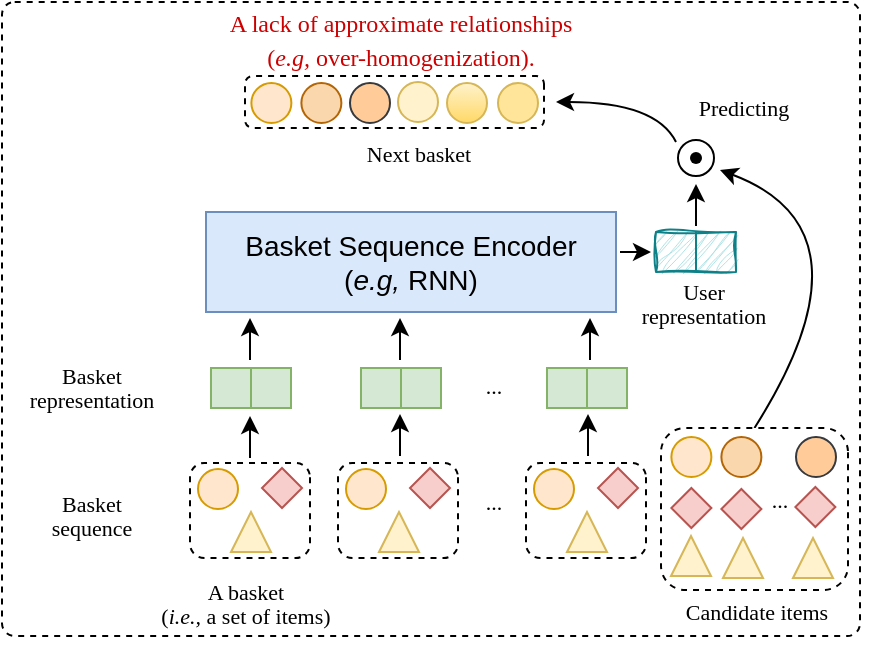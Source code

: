 <mxfile version="20.8.20" type="github">
  <diagram name="第 1 页" id="_2f5QNMzvRTS557bPFPs">
    <mxGraphModel dx="1050" dy="549" grid="1" gridSize="10" guides="1" tooltips="1" connect="1" arrows="1" fold="1" page="1" pageScale="1" pageWidth="440" pageHeight="330" math="0" shadow="0">
      <root>
        <mxCell id="0" />
        <mxCell id="1" parent="0" />
        <mxCell id="nBj8Sq1s9AOuQ2A9tJ7z-1" value="" style="rounded=1;whiteSpace=wrap;html=1;fontFamily=Comic Sans MS;fontSize=12;dashed=1;arcSize=2;" vertex="1" parent="1">
          <mxGeometry x="2" y="3" width="429" height="317" as="geometry" />
        </mxCell>
        <mxCell id="7nCtvXywuRJka1eDzNRe-1" value="&lt;p style=&quot;line-height: 0%;&quot;&gt;&lt;font face=&quot;Comic Sans MS&quot; style=&quot;font-size: 11px;&quot;&gt;A basket&lt;/font&gt;&lt;/p&gt;&lt;p style=&quot;line-height: 0%;&quot;&gt;&lt;font face=&quot;Comic Sans MS&quot; style=&quot;font-size: 11px;&quot;&gt;(&lt;i&gt;i.e.,&lt;/i&gt; a set of items)&lt;/font&gt;&lt;/p&gt;" style="text;strokeColor=none;align=center;fillColor=none;html=1;verticalAlign=middle;whiteSpace=wrap;rounded=0;dashed=1;" parent="1" vertex="1">
          <mxGeometry x="45.5" y="286" width="156" height="33.5" as="geometry" />
        </mxCell>
        <mxCell id="7nCtvXywuRJka1eDzNRe-2" value="&lt;p style=&quot;line-height: 0%;&quot;&gt;&lt;font face=&quot;Comic Sans MS&quot; style=&quot;font-size: 11px;&quot;&gt;Basket&lt;/font&gt;&lt;/p&gt;&lt;p style=&quot;line-height: 0%;&quot;&gt;&lt;font face=&quot;Comic Sans MS&quot; style=&quot;font-size: 11px;&quot;&gt;sequence&lt;/font&gt;&lt;/p&gt;" style="text;strokeColor=none;align=center;fillColor=none;html=1;verticalAlign=middle;whiteSpace=wrap;rounded=0;dashed=1;" parent="1" vertex="1">
          <mxGeometry x="17" y="244" width="60" height="30" as="geometry" />
        </mxCell>
        <mxCell id="7nCtvXywuRJka1eDzNRe-7" value="&lt;p style=&quot;line-height: 0%;&quot;&gt;&lt;font face=&quot;Comic Sans MS&quot; style=&quot;font-size: 11px;&quot;&gt;Basket&lt;/font&gt;&lt;/p&gt;&lt;p style=&quot;line-height: 0%;&quot;&gt;&lt;font face=&quot;Comic Sans MS&quot;&gt;&lt;span style=&quot;font-size: 11px;&quot;&gt;representation&lt;/span&gt;&lt;/font&gt;&lt;/p&gt;" style="text;strokeColor=none;align=center;fillColor=none;html=1;verticalAlign=middle;whiteSpace=wrap;rounded=0;dashed=1;" parent="1" vertex="1">
          <mxGeometry x="17" y="180" width="60" height="30" as="geometry" />
        </mxCell>
        <mxCell id="7nCtvXywuRJka1eDzNRe-9" value="" style="group;fillColor=#d5e8d4;strokeColor=#82b366;" parent="1" vertex="1" connectable="0">
          <mxGeometry x="181.5" y="186" width="40" height="20" as="geometry" />
        </mxCell>
        <mxCell id="7nCtvXywuRJka1eDzNRe-10" value="" style="rounded=0;whiteSpace=wrap;html=1;fontFamily=Comic Sans MS;fontSize=11;fillColor=#d5e8d4;strokeColor=#82b366;" parent="7nCtvXywuRJka1eDzNRe-9" vertex="1">
          <mxGeometry width="40" height="20" as="geometry" />
        </mxCell>
        <mxCell id="7nCtvXywuRJka1eDzNRe-11" value="" style="endArrow=none;html=1;rounded=0;fontFamily=Comic Sans MS;fontSize=11;entryX=0.5;entryY=0;entryDx=0;entryDy=0;exitX=0.5;exitY=1;exitDx=0;exitDy=0;fillColor=#d5e8d4;strokeColor=#82b366;" parent="7nCtvXywuRJka1eDzNRe-9" source="7nCtvXywuRJka1eDzNRe-10" target="7nCtvXywuRJka1eDzNRe-10" edge="1">
          <mxGeometry width="50" height="50" relative="1" as="geometry">
            <mxPoint x="-50" y="90" as="sourcePoint" />
            <mxPoint y="40" as="targetPoint" />
          </mxGeometry>
        </mxCell>
        <mxCell id="7nCtvXywuRJka1eDzNRe-13" value="" style="group;fillColor=#d5e8d4;strokeColor=#82b366;" parent="1" vertex="1" connectable="0">
          <mxGeometry x="274.5" y="186" width="40" height="20" as="geometry" />
        </mxCell>
        <mxCell id="7nCtvXywuRJka1eDzNRe-14" value="" style="rounded=0;whiteSpace=wrap;html=1;fontFamily=Comic Sans MS;fontSize=11;fillColor=#d5e8d4;strokeColor=#82b366;" parent="7nCtvXywuRJka1eDzNRe-13" vertex="1">
          <mxGeometry width="40" height="20" as="geometry" />
        </mxCell>
        <mxCell id="7nCtvXywuRJka1eDzNRe-15" value="" style="endArrow=none;html=1;rounded=0;fontFamily=Comic Sans MS;fontSize=11;entryX=0.5;entryY=0;entryDx=0;entryDy=0;exitX=0.5;exitY=1;exitDx=0;exitDy=0;fillColor=#d5e8d4;strokeColor=#82b366;" parent="7nCtvXywuRJka1eDzNRe-13" source="7nCtvXywuRJka1eDzNRe-14" target="7nCtvXywuRJka1eDzNRe-14" edge="1">
          <mxGeometry width="50" height="50" relative="1" as="geometry">
            <mxPoint x="-50" y="90" as="sourcePoint" />
            <mxPoint y="40" as="targetPoint" />
          </mxGeometry>
        </mxCell>
        <mxCell id="7nCtvXywuRJka1eDzNRe-17" value="&lt;p style=&quot;line-height: 0%;&quot;&gt;&lt;font face=&quot;Comic Sans MS&quot;&gt;&lt;span style=&quot;font-size: 11px;&quot;&gt;...&lt;/span&gt;&lt;/font&gt;&lt;/p&gt;" style="text;strokeColor=none;align=center;fillColor=none;html=1;verticalAlign=middle;whiteSpace=wrap;rounded=0;dashed=1;" parent="1" vertex="1">
          <mxGeometry x="233" y="237" width="30" height="30" as="geometry" />
        </mxCell>
        <mxCell id="7nCtvXywuRJka1eDzNRe-20" value="&lt;font face=&quot;Helvetica&quot;&gt;&lt;font style=&quot;font-size: 14px;&quot;&gt;Basket Sequence Encoder&lt;br&gt;(&lt;i&gt;e.g,&lt;/i&gt; RNN)&lt;/font&gt;&lt;br&gt;&lt;/font&gt;" style="rounded=0;whiteSpace=wrap;html=1;fontFamily=Comic Sans MS;fontSize=11;fillColor=#dae8fc;strokeColor=#6c8ebf;" parent="1" vertex="1">
          <mxGeometry x="104" y="108" width="205" height="50" as="geometry" />
        </mxCell>
        <mxCell id="7nCtvXywuRJka1eDzNRe-23" value="" style="endArrow=classic;html=1;rounded=0;fontFamily=Comic Sans MS;fontSize=11;" parent="1" edge="1">
          <mxGeometry width="50" height="50" relative="1" as="geometry">
            <mxPoint x="126" y="182" as="sourcePoint" />
            <mxPoint x="126" y="161" as="targetPoint" />
            <Array as="points" />
          </mxGeometry>
        </mxCell>
        <mxCell id="7nCtvXywuRJka1eDzNRe-30" value="" style="endArrow=classic;html=1;rounded=0;fontFamily=Comic Sans MS;fontSize=11;entryX=0;entryY=0.5;entryDx=0;entryDy=0;exitX=1;exitY=0.5;exitDx=0;exitDy=0;" parent="1" edge="1">
          <mxGeometry width="50" height="50" relative="1" as="geometry">
            <mxPoint x="311" y="128" as="sourcePoint" />
            <mxPoint x="326.5" y="128" as="targetPoint" />
            <Array as="points" />
          </mxGeometry>
        </mxCell>
        <mxCell id="7nCtvXywuRJka1eDzNRe-31" value="&lt;p style=&quot;line-height: 0%;&quot;&gt;&lt;font face=&quot;Comic Sans MS&quot;&gt;&lt;span style=&quot;font-size: 11px;&quot;&gt;User&lt;/span&gt;&lt;/font&gt;&lt;/p&gt;&lt;p style=&quot;line-height: 0%;&quot;&gt;&lt;font face=&quot;Comic Sans MS&quot;&gt;&lt;span style=&quot;font-size: 11px;&quot;&gt;representation&lt;/span&gt;&lt;/font&gt;&lt;/p&gt;" style="text;strokeColor=none;align=center;fillColor=none;html=1;verticalAlign=middle;whiteSpace=wrap;rounded=0;dashed=1;" parent="1" vertex="1">
          <mxGeometry x="312.5" y="142" width="80" height="22" as="geometry" />
        </mxCell>
        <mxCell id="7nCtvXywuRJka1eDzNRe-32" value="" style="group" parent="1" vertex="1" connectable="0">
          <mxGeometry x="339" y="71" width="20" height="20" as="geometry" />
        </mxCell>
        <mxCell id="7nCtvXywuRJka1eDzNRe-33" value="" style="ellipse;whiteSpace=wrap;html=1;aspect=fixed;fontFamily=Comic Sans MS;fontSize=11;" parent="7nCtvXywuRJka1eDzNRe-32" vertex="1">
          <mxGeometry x="1" y="1" width="18" height="18" as="geometry" />
        </mxCell>
        <mxCell id="7nCtvXywuRJka1eDzNRe-34" value="" style="shape=waypoint;sketch=0;fillStyle=solid;size=6;pointerEvents=1;points=[];fillColor=none;resizable=0;rotatable=0;perimeter=centerPerimeter;snapToPoint=1;fontFamily=Comic Sans MS;fontSize=3;" parent="7nCtvXywuRJka1eDzNRe-32" vertex="1">
          <mxGeometry width="20" height="20" as="geometry" />
        </mxCell>
        <mxCell id="7nCtvXywuRJka1eDzNRe-35" value="" style="rounded=0;whiteSpace=wrap;html=1;fontFamily=Comic Sans MS;fontSize=11;fillColor=#b0e3e6;strokeColor=#0e8088;container=0;sketch=1;curveFitting=1;jiggle=2;" parent="1" vertex="1">
          <mxGeometry x="329" y="118" width="40" height="20" as="geometry" />
        </mxCell>
        <mxCell id="7nCtvXywuRJka1eDzNRe-36" value="" style="endArrow=none;html=1;rounded=0;fontFamily=Comic Sans MS;fontSize=11;entryX=0.5;entryY=0;entryDx=0;entryDy=0;exitX=0.5;exitY=1;exitDx=0;exitDy=0;fillColor=#b0e3e6;strokeColor=#0e8088;" parent="1" source="7nCtvXywuRJka1eDzNRe-35" target="7nCtvXywuRJka1eDzNRe-35" edge="1">
          <mxGeometry width="50" height="50" relative="1" as="geometry">
            <mxPoint x="84" y="35" as="sourcePoint" />
            <mxPoint x="134" y="-15" as="targetPoint" />
          </mxGeometry>
        </mxCell>
        <mxCell id="7nCtvXywuRJka1eDzNRe-37" value="" style="curved=1;endArrow=classic;html=1;rounded=1;fontFamily=Comic Sans MS;fontSize=3;startSize=1;endSize=6;exitX=0;exitY=0.5;exitDx=0;exitDy=0;" parent="1" source="7nCtvXywuRJka1eDzNRe-58" edge="1">
          <mxGeometry width="50" height="50" relative="1" as="geometry">
            <mxPoint x="349" y="-29" as="sourcePoint" />
            <mxPoint x="361" y="87" as="targetPoint" />
            <Array as="points">
              <mxPoint x="441" y="117" />
            </Array>
          </mxGeometry>
        </mxCell>
        <mxCell id="7nCtvXywuRJka1eDzNRe-57" value="" style="group" parent="1" vertex="1" connectable="0">
          <mxGeometry x="331.5" y="215" width="103" height="81" as="geometry" />
        </mxCell>
        <mxCell id="7nCtvXywuRJka1eDzNRe-58" value="" style="rounded=1;whiteSpace=wrap;html=1;dashed=1;direction=south;container=0;" parent="7nCtvXywuRJka1eDzNRe-57" vertex="1">
          <mxGeometry y="1" width="93.5" height="81" as="geometry" />
        </mxCell>
        <mxCell id="7nCtvXywuRJka1eDzNRe-59" value="" style="ellipse;whiteSpace=wrap;html=1;aspect=fixed;fillColor=#ffe6cc;strokeColor=#d79b00;container=0;" parent="7nCtvXywuRJka1eDzNRe-57" vertex="1">
          <mxGeometry x="5.188" y="5.5" width="20" height="20" as="geometry" />
        </mxCell>
        <mxCell id="7nCtvXywuRJka1eDzNRe-60" value="" style="ellipse;whiteSpace=wrap;html=1;aspect=fixed;fillColor=#fad7ac;strokeColor=#b46504;container=0;" parent="7nCtvXywuRJka1eDzNRe-57" vertex="1">
          <mxGeometry x="30.188" y="5.5" width="20" height="20" as="geometry" />
        </mxCell>
        <mxCell id="7nCtvXywuRJka1eDzNRe-64" value="" style="ellipse;whiteSpace=wrap;html=1;aspect=fixed;fillColor=#ffcc99;container=0;strokeColor=#36393d;" parent="7nCtvXywuRJka1eDzNRe-57" vertex="1">
          <mxGeometry x="67.498" y="5.5" width="20" height="20" as="geometry" />
        </mxCell>
        <mxCell id="7nCtvXywuRJka1eDzNRe-65" value="&lt;p style=&quot;line-height: 0%;&quot;&gt;&lt;font face=&quot;Comic Sans MS&quot;&gt;&lt;span style=&quot;font-size: 11px;&quot;&gt;...&lt;/span&gt;&lt;/font&gt;&lt;/p&gt;" style="text;strokeColor=none;align=center;fillColor=none;html=1;verticalAlign=middle;whiteSpace=wrap;rounded=0;dashed=1;" parent="7nCtvXywuRJka1eDzNRe-57" vertex="1">
          <mxGeometry x="44.5" y="21" width="30" height="30" as="geometry" />
        </mxCell>
        <mxCell id="7nCtvXywuRJka1eDzNRe-69" value="&lt;p style=&quot;line-height: 0%;&quot;&gt;&lt;span style=&quot;font-size: 11px; font-family: &amp;quot;Comic Sans MS&amp;quot;; background-color: initial;&quot;&gt;Candidate items&lt;/span&gt;&lt;/p&gt;" style="text;strokeColor=none;align=center;fillColor=none;html=1;verticalAlign=middle;whiteSpace=wrap;rounded=0;dashed=1;" parent="7nCtvXywuRJka1eDzNRe-57" vertex="1">
          <mxGeometry x="-4" y="75" width="103" height="33.5" as="geometry" />
        </mxCell>
        <mxCell id="7nCtvXywuRJka1eDzNRe-116" value="" style="rhombus;whiteSpace=wrap;html=1;fontFamily=Comic Sans MS;fontSize=14;fillColor=#f8cecc;strokeColor=#b85450;container=0;" parent="7nCtvXywuRJka1eDzNRe-57" vertex="1">
          <mxGeometry x="5.19" y="31" width="20" height="20" as="geometry" />
        </mxCell>
        <mxCell id="7nCtvXywuRJka1eDzNRe-117" value="" style="rhombus;whiteSpace=wrap;html=1;fontFamily=Comic Sans MS;fontSize=14;fillColor=#f8cecc;strokeColor=#b85450;container=0;" parent="7nCtvXywuRJka1eDzNRe-57" vertex="1">
          <mxGeometry x="30.19" y="31.5" width="20" height="20" as="geometry" />
        </mxCell>
        <mxCell id="7nCtvXywuRJka1eDzNRe-70" value="&lt;p style=&quot;line-height: 0%;&quot;&gt;&lt;font face=&quot;Comic Sans MS&quot;&gt;&lt;span style=&quot;font-size: 11px;&quot;&gt;Predicting&lt;/span&gt;&lt;/font&gt;&lt;/p&gt;" style="text;strokeColor=none;align=center;fillColor=none;html=1;verticalAlign=middle;whiteSpace=wrap;rounded=0;dashed=1;" parent="1" vertex="1">
          <mxGeometry x="332.5" y="44" width="80" height="22" as="geometry" />
        </mxCell>
        <mxCell id="7nCtvXywuRJka1eDzNRe-71" value="" style="rounded=1;whiteSpace=wrap;html=1;dashed=1;direction=south;container=0;" parent="1" vertex="1">
          <mxGeometry x="123.5" y="40" width="149.5" height="26" as="geometry" />
        </mxCell>
        <mxCell id="7nCtvXywuRJka1eDzNRe-72" value="" style="curved=1;endArrow=classic;html=1;rounded=1;fontFamily=Comic Sans MS;fontSize=3;startSize=1;endSize=6;" parent="1" edge="1">
          <mxGeometry width="50" height="50" relative="1" as="geometry">
            <mxPoint x="339" y="73" as="sourcePoint" />
            <mxPoint x="279" y="53" as="targetPoint" />
            <Array as="points">
              <mxPoint x="329" y="53" />
            </Array>
          </mxGeometry>
        </mxCell>
        <mxCell id="7nCtvXywuRJka1eDzNRe-73" value="&lt;p style=&quot;line-height: 0%;&quot;&gt;&lt;span style=&quot;font-size: 11px; font-family: &amp;quot;Comic Sans MS&amp;quot;; background-color: initial;&quot;&gt;Next basket&lt;/span&gt;&lt;/p&gt;" style="text;strokeColor=none;align=center;fillColor=none;html=1;verticalAlign=middle;whiteSpace=wrap;rounded=0;dashed=1;" parent="1" vertex="1">
          <mxGeometry x="158.5" y="66" width="103" height="23.5" as="geometry" />
        </mxCell>
        <mxCell id="7nCtvXywuRJka1eDzNRe-74" value="" style="ellipse;whiteSpace=wrap;html=1;aspect=fixed;fillColor=#ffe6cc;strokeColor=#d79b00;container=0;" parent="1" vertex="1">
          <mxGeometry x="126.688" y="43.5" width="20" height="20" as="geometry" />
        </mxCell>
        <mxCell id="7nCtvXywuRJka1eDzNRe-75" value="" style="ellipse;whiteSpace=wrap;html=1;aspect=fixed;fillColor=#fad7ac;strokeColor=#b46504;container=0;" parent="1" vertex="1">
          <mxGeometry x="151.688" y="43.5" width="20" height="20" as="geometry" />
        </mxCell>
        <mxCell id="7nCtvXywuRJka1eDzNRe-76" value="" style="ellipse;whiteSpace=wrap;html=1;aspect=fixed;fillColor=#ffcc99;container=0;strokeColor=#36393d;" parent="1" vertex="1">
          <mxGeometry x="175.998" y="43.5" width="20" height="20" as="geometry" />
        </mxCell>
        <mxCell id="7nCtvXywuRJka1eDzNRe-77" value="" style="ellipse;whiteSpace=wrap;html=1;aspect=fixed;fillColor=#fff2cc;strokeColor=#d6b656;container=0;" parent="1" vertex="1">
          <mxGeometry x="200" y="43" width="20" height="20" as="geometry" />
        </mxCell>
        <mxCell id="7nCtvXywuRJka1eDzNRe-78" value="" style="ellipse;whiteSpace=wrap;html=1;aspect=fixed;fillColor=#fff2cc;strokeColor=#d6b656;container=0;gradientColor=#ffd966;" parent="1" vertex="1">
          <mxGeometry x="224.5" y="43.5" width="20" height="20" as="geometry" />
        </mxCell>
        <mxCell id="7nCtvXywuRJka1eDzNRe-79" value="" style="ellipse;whiteSpace=wrap;html=1;aspect=fixed;fillColor=#FFE599;strokeColor=#d6b656;container=0;" parent="1" vertex="1">
          <mxGeometry x="250" y="43.5" width="20" height="20" as="geometry" />
        </mxCell>
        <mxCell id="7nCtvXywuRJka1eDzNRe-86" value="" style="rounded=1;whiteSpace=wrap;html=1;dashed=1;direction=south;container=0;" parent="1" vertex="1">
          <mxGeometry x="96" y="233.5" width="60" height="47.5" as="geometry" />
        </mxCell>
        <mxCell id="7nCtvXywuRJka1eDzNRe-87" value="" style="ellipse;whiteSpace=wrap;html=1;aspect=fixed;fillColor=#ffe6cc;strokeColor=#d79b00;container=0;" parent="1" vertex="1">
          <mxGeometry x="100" y="236.5" width="20" height="20" as="geometry" />
        </mxCell>
        <mxCell id="7nCtvXywuRJka1eDzNRe-88" value="" style="triangle;whiteSpace=wrap;html=1;fontFamily=Comic Sans MS;fontSize=14;direction=north;fillColor=#fff2cc;strokeColor=#d6b656;container=0;" parent="1" vertex="1">
          <mxGeometry x="116.5" y="258" width="20" height="20" as="geometry" />
        </mxCell>
        <mxCell id="7nCtvXywuRJka1eDzNRe-89" value="" style="rhombus;whiteSpace=wrap;html=1;fontFamily=Comic Sans MS;fontSize=14;fillColor=#f8cecc;strokeColor=#b85450;container=0;" parent="1" vertex="1">
          <mxGeometry x="132" y="236" width="20" height="20" as="geometry" />
        </mxCell>
        <mxCell id="7nCtvXywuRJka1eDzNRe-94" value="" style="rounded=1;whiteSpace=wrap;html=1;dashed=1;direction=south;container=0;" parent="1" vertex="1">
          <mxGeometry x="170" y="233.5" width="60" height="47.5" as="geometry" />
        </mxCell>
        <mxCell id="7nCtvXywuRJka1eDzNRe-95" value="" style="ellipse;whiteSpace=wrap;html=1;aspect=fixed;fillColor=#ffe6cc;strokeColor=#d79b00;container=0;" parent="1" vertex="1">
          <mxGeometry x="174" y="236.5" width="20" height="20" as="geometry" />
        </mxCell>
        <mxCell id="7nCtvXywuRJka1eDzNRe-96" value="" style="triangle;whiteSpace=wrap;html=1;fontFamily=Comic Sans MS;fontSize=14;direction=north;fillColor=#fff2cc;strokeColor=#d6b656;container=0;" parent="1" vertex="1">
          <mxGeometry x="190.5" y="258" width="20" height="20" as="geometry" />
        </mxCell>
        <mxCell id="7nCtvXywuRJka1eDzNRe-97" value="" style="rhombus;whiteSpace=wrap;html=1;fontFamily=Comic Sans MS;fontSize=14;fillColor=#f8cecc;strokeColor=#b85450;container=0;" parent="1" vertex="1">
          <mxGeometry x="206" y="236" width="20" height="20" as="geometry" />
        </mxCell>
        <mxCell id="7nCtvXywuRJka1eDzNRe-98" value="" style="rounded=1;whiteSpace=wrap;html=1;dashed=1;direction=south;container=0;" parent="1" vertex="1">
          <mxGeometry x="264" y="233.5" width="60" height="47.5" as="geometry" />
        </mxCell>
        <mxCell id="7nCtvXywuRJka1eDzNRe-99" value="" style="ellipse;whiteSpace=wrap;html=1;aspect=fixed;fillColor=#ffe6cc;strokeColor=#d79b00;container=0;" parent="1" vertex="1">
          <mxGeometry x="268" y="236.5" width="20" height="20" as="geometry" />
        </mxCell>
        <mxCell id="7nCtvXywuRJka1eDzNRe-100" value="" style="triangle;whiteSpace=wrap;html=1;fontFamily=Comic Sans MS;fontSize=14;direction=north;fillColor=#fff2cc;strokeColor=#d6b656;container=0;" parent="1" vertex="1">
          <mxGeometry x="284.5" y="258" width="20" height="20" as="geometry" />
        </mxCell>
        <mxCell id="7nCtvXywuRJka1eDzNRe-101" value="" style="rhombus;whiteSpace=wrap;html=1;fontFamily=Comic Sans MS;fontSize=14;fillColor=#f8cecc;strokeColor=#b85450;container=0;" parent="1" vertex="1">
          <mxGeometry x="300" y="236" width="20" height="20" as="geometry" />
        </mxCell>
        <mxCell id="7nCtvXywuRJka1eDzNRe-102" value="" style="endArrow=classic;html=1;rounded=0;fontFamily=Comic Sans MS;fontSize=11;" parent="1" edge="1">
          <mxGeometry width="50" height="50" relative="1" as="geometry">
            <mxPoint x="201" y="182" as="sourcePoint" />
            <mxPoint x="201" y="161" as="targetPoint" />
            <Array as="points" />
          </mxGeometry>
        </mxCell>
        <mxCell id="7nCtvXywuRJka1eDzNRe-103" value="" style="endArrow=classic;html=1;rounded=0;fontFamily=Comic Sans MS;fontSize=11;" parent="1" edge="1">
          <mxGeometry width="50" height="50" relative="1" as="geometry">
            <mxPoint x="296" y="182" as="sourcePoint" />
            <mxPoint x="296" y="161" as="targetPoint" />
            <Array as="points" />
          </mxGeometry>
        </mxCell>
        <mxCell id="7nCtvXywuRJka1eDzNRe-105" value="" style="endArrow=classic;html=1;rounded=0;fontFamily=Comic Sans MS;fontSize=11;" parent="1" edge="1">
          <mxGeometry width="50" height="50" relative="1" as="geometry">
            <mxPoint x="201" y="230" as="sourcePoint" />
            <mxPoint x="201" y="209" as="targetPoint" />
            <Array as="points" />
          </mxGeometry>
        </mxCell>
        <mxCell id="7nCtvXywuRJka1eDzNRe-106" value="" style="endArrow=classic;html=1;rounded=0;fontFamily=Comic Sans MS;fontSize=11;" parent="1" edge="1">
          <mxGeometry width="50" height="50" relative="1" as="geometry">
            <mxPoint x="295" y="230" as="sourcePoint" />
            <mxPoint x="295" y="209" as="targetPoint" />
            <Array as="points" />
          </mxGeometry>
        </mxCell>
        <mxCell id="7nCtvXywuRJka1eDzNRe-109" value="" style="endArrow=classic;html=1;rounded=0;fontFamily=Comic Sans MS;fontSize=11;" parent="1" edge="1">
          <mxGeometry width="50" height="50" relative="1" as="geometry">
            <mxPoint x="126" y="231" as="sourcePoint" />
            <mxPoint x="126" y="210" as="targetPoint" />
            <Array as="points" />
          </mxGeometry>
        </mxCell>
        <mxCell id="7nCtvXywuRJka1eDzNRe-110" value="" style="group;fillColor=#d5e8d4;strokeColor=#82b366;" parent="1" vertex="1" connectable="0">
          <mxGeometry x="106.5" y="186" width="40" height="20" as="geometry" />
        </mxCell>
        <mxCell id="7nCtvXywuRJka1eDzNRe-111" value="" style="rounded=0;whiteSpace=wrap;html=1;fontFamily=Comic Sans MS;fontSize=11;fillColor=#d5e8d4;strokeColor=#82b366;" parent="7nCtvXywuRJka1eDzNRe-110" vertex="1">
          <mxGeometry width="40" height="20" as="geometry" />
        </mxCell>
        <mxCell id="7nCtvXywuRJka1eDzNRe-112" value="" style="endArrow=none;html=1;rounded=0;fontFamily=Comic Sans MS;fontSize=11;entryX=0.5;entryY=0;entryDx=0;entryDy=0;exitX=0.5;exitY=1;exitDx=0;exitDy=0;fillColor=#d5e8d4;strokeColor=#82b366;" parent="7nCtvXywuRJka1eDzNRe-110" source="7nCtvXywuRJka1eDzNRe-111" target="7nCtvXywuRJka1eDzNRe-111" edge="1">
          <mxGeometry width="50" height="50" relative="1" as="geometry">
            <mxPoint x="-50" y="90" as="sourcePoint" />
            <mxPoint y="40" as="targetPoint" />
          </mxGeometry>
        </mxCell>
        <mxCell id="7nCtvXywuRJka1eDzNRe-113" value="&lt;p style=&quot;line-height: 0%;&quot;&gt;&lt;font face=&quot;Comic Sans MS&quot;&gt;&lt;span style=&quot;font-size: 11px;&quot;&gt;...&lt;/span&gt;&lt;/font&gt;&lt;/p&gt;" style="text;strokeColor=none;align=center;fillColor=none;html=1;verticalAlign=middle;whiteSpace=wrap;rounded=0;dashed=1;" parent="1" vertex="1">
          <mxGeometry x="233" y="179" width="30" height="30" as="geometry" />
        </mxCell>
        <mxCell id="7nCtvXywuRJka1eDzNRe-118" value="" style="rhombus;whiteSpace=wrap;html=1;fontFamily=Comic Sans MS;fontSize=14;fillColor=#f8cecc;strokeColor=#b85450;container=0;" parent="1" vertex="1">
          <mxGeometry x="398.69" y="245.5" width="20" height="20" as="geometry" />
        </mxCell>
        <mxCell id="7nCtvXywuRJka1eDzNRe-119" value="" style="triangle;whiteSpace=wrap;html=1;fontFamily=Comic Sans MS;fontSize=14;direction=north;fillColor=#fff2cc;strokeColor=#d6b656;container=0;" parent="1" vertex="1">
          <mxGeometry x="336.5" y="270" width="20" height="20" as="geometry" />
        </mxCell>
        <mxCell id="7nCtvXywuRJka1eDzNRe-120" value="" style="triangle;whiteSpace=wrap;html=1;fontFamily=Comic Sans MS;fontSize=14;direction=north;fillColor=#fff2cc;strokeColor=#d6b656;container=0;" parent="1" vertex="1">
          <mxGeometry x="362.5" y="271" width="20" height="20" as="geometry" />
        </mxCell>
        <mxCell id="7nCtvXywuRJka1eDzNRe-121" value="" style="triangle;whiteSpace=wrap;html=1;fontFamily=Comic Sans MS;fontSize=14;direction=north;fillColor=#fff2cc;strokeColor=#d6b656;container=0;" parent="1" vertex="1">
          <mxGeometry x="397.5" y="271" width="20" height="20" as="geometry" />
        </mxCell>
        <mxCell id="7nCtvXywuRJka1eDzNRe-122" value="" style="endArrow=classic;html=1;rounded=0;fontFamily=Comic Sans MS;fontSize=11;" parent="1" edge="1">
          <mxGeometry width="50" height="50" relative="1" as="geometry">
            <mxPoint x="349" y="115" as="sourcePoint" />
            <mxPoint x="349" y="94" as="targetPoint" />
            <Array as="points" />
          </mxGeometry>
        </mxCell>
        <mxCell id="7nCtvXywuRJka1eDzNRe-126" value="&lt;font color=&quot;#cc0000&quot; face=&quot;Comic Sans MS&quot; style=&quot;font-size: 12px;&quot;&gt;A lack of approximate relationships &lt;br&gt;(&lt;i&gt;e.g,&lt;/i&gt; over-homogenization).&lt;/font&gt;" style="text;strokeColor=none;align=center;fillColor=none;html=1;verticalAlign=middle;whiteSpace=wrap;rounded=0;fontSize=14;fontFamily=Helvetica;" parent="1" vertex="1">
          <mxGeometry x="64" y="6" width="274.5" height="30" as="geometry" />
        </mxCell>
      </root>
    </mxGraphModel>
  </diagram>
</mxfile>

